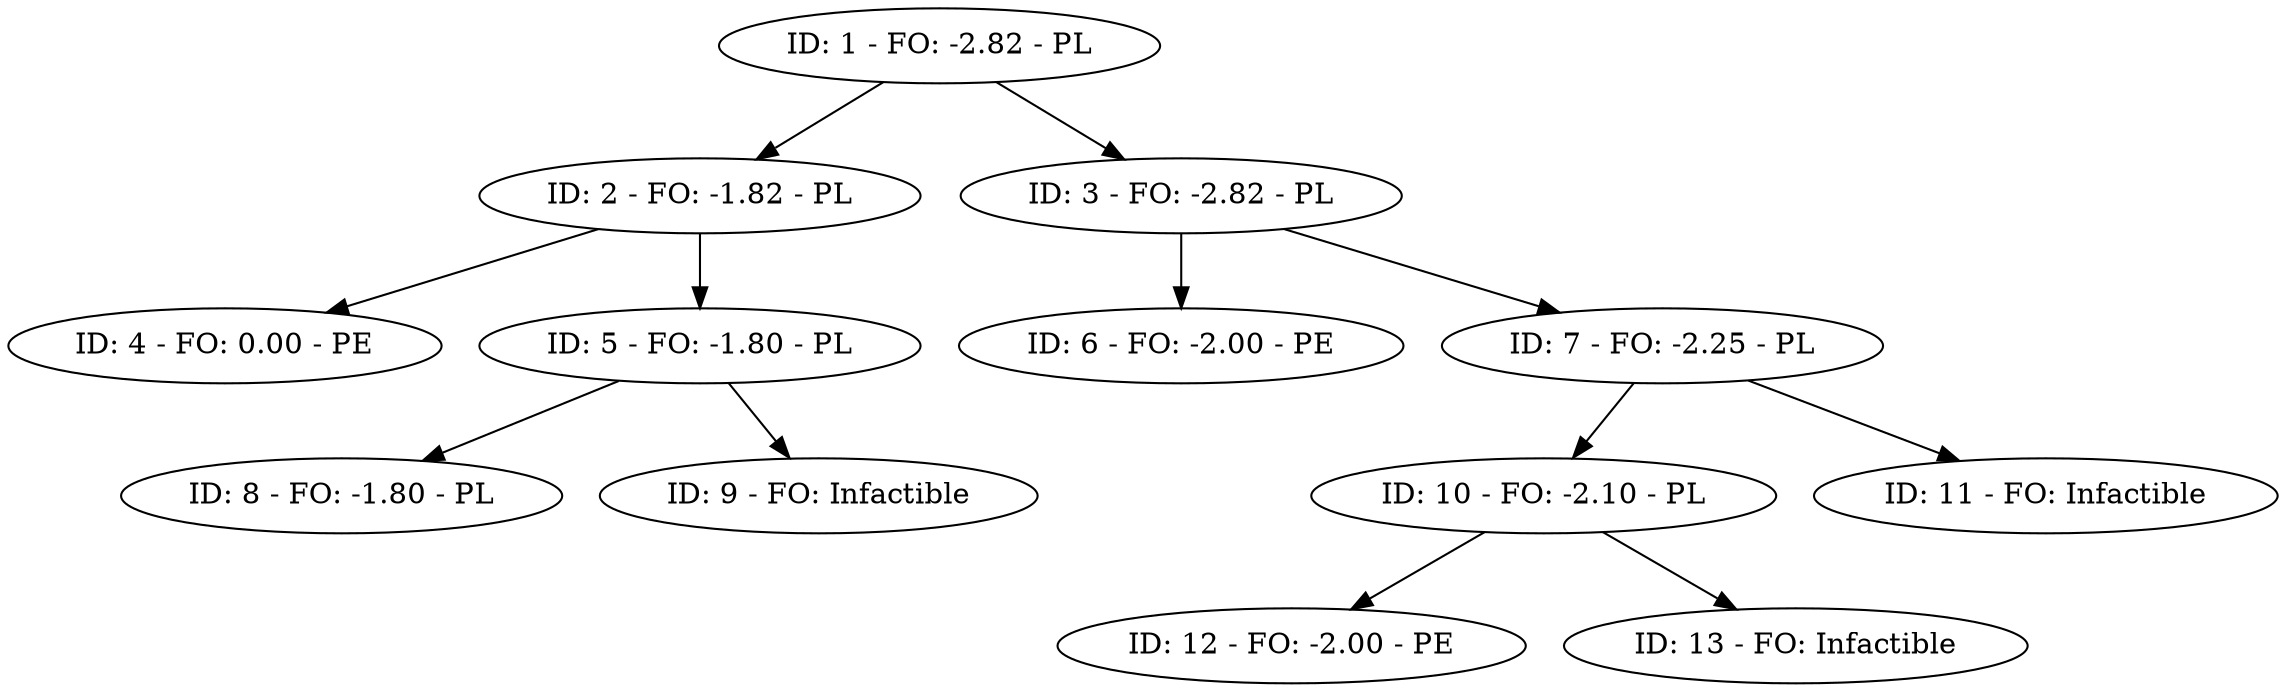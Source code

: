 // B&B
digraph {
	size="100,100"
	1 [label=1]
	1 [label="ID: 1 - FO: -2.82 - PL"]
	2 [label="ID: 2"]
	1 -> 2
	3 [label="ID: 3"]
	1 -> 3
	2 [label="ID: 2 - FO: -1.82 - PL"]
	4 [label="ID: 4"]
	2 -> 4
	5 [label="ID: 5"]
	2 -> 5
	3 [label="ID: 3 - FO: -2.82 - PL"]
	6 [label="ID: 6"]
	3 -> 6
	7 [label="ID: 7"]
	3 -> 7
	4 [label="ID: 4 - FO: 0.00 - PE"]
	5 [label="ID: 5 - FO: -1.80 - PL"]
	8 [label="ID: 8"]
	5 -> 8
	9 [label="ID: 9"]
	5 -> 9
	6 [label="ID: 6 - FO: -2.00 - PE"]
	7 [label="ID: 7 - FO: -2.25 - PL"]
	10 [label="ID: 10"]
	7 -> 10
	11 [label="ID: 11"]
	7 -> 11
	8 [label="ID: 8 - FO: -1.80 - PL"]
	9 [label="ID: 9 - FO: Infactible"]
	10 [label="ID: 10 - FO: -2.10 - PL"]
	12 [label="ID: 12"]
	10 -> 12
	13 [label="ID: 13"]
	10 -> 13
	11 [label="ID: 11 - FO: Infactible"]
	12 [label="ID: 12 - FO: -2.00 - PE"]
	13 [label="ID: 13 - FO: Infactible"]
}

